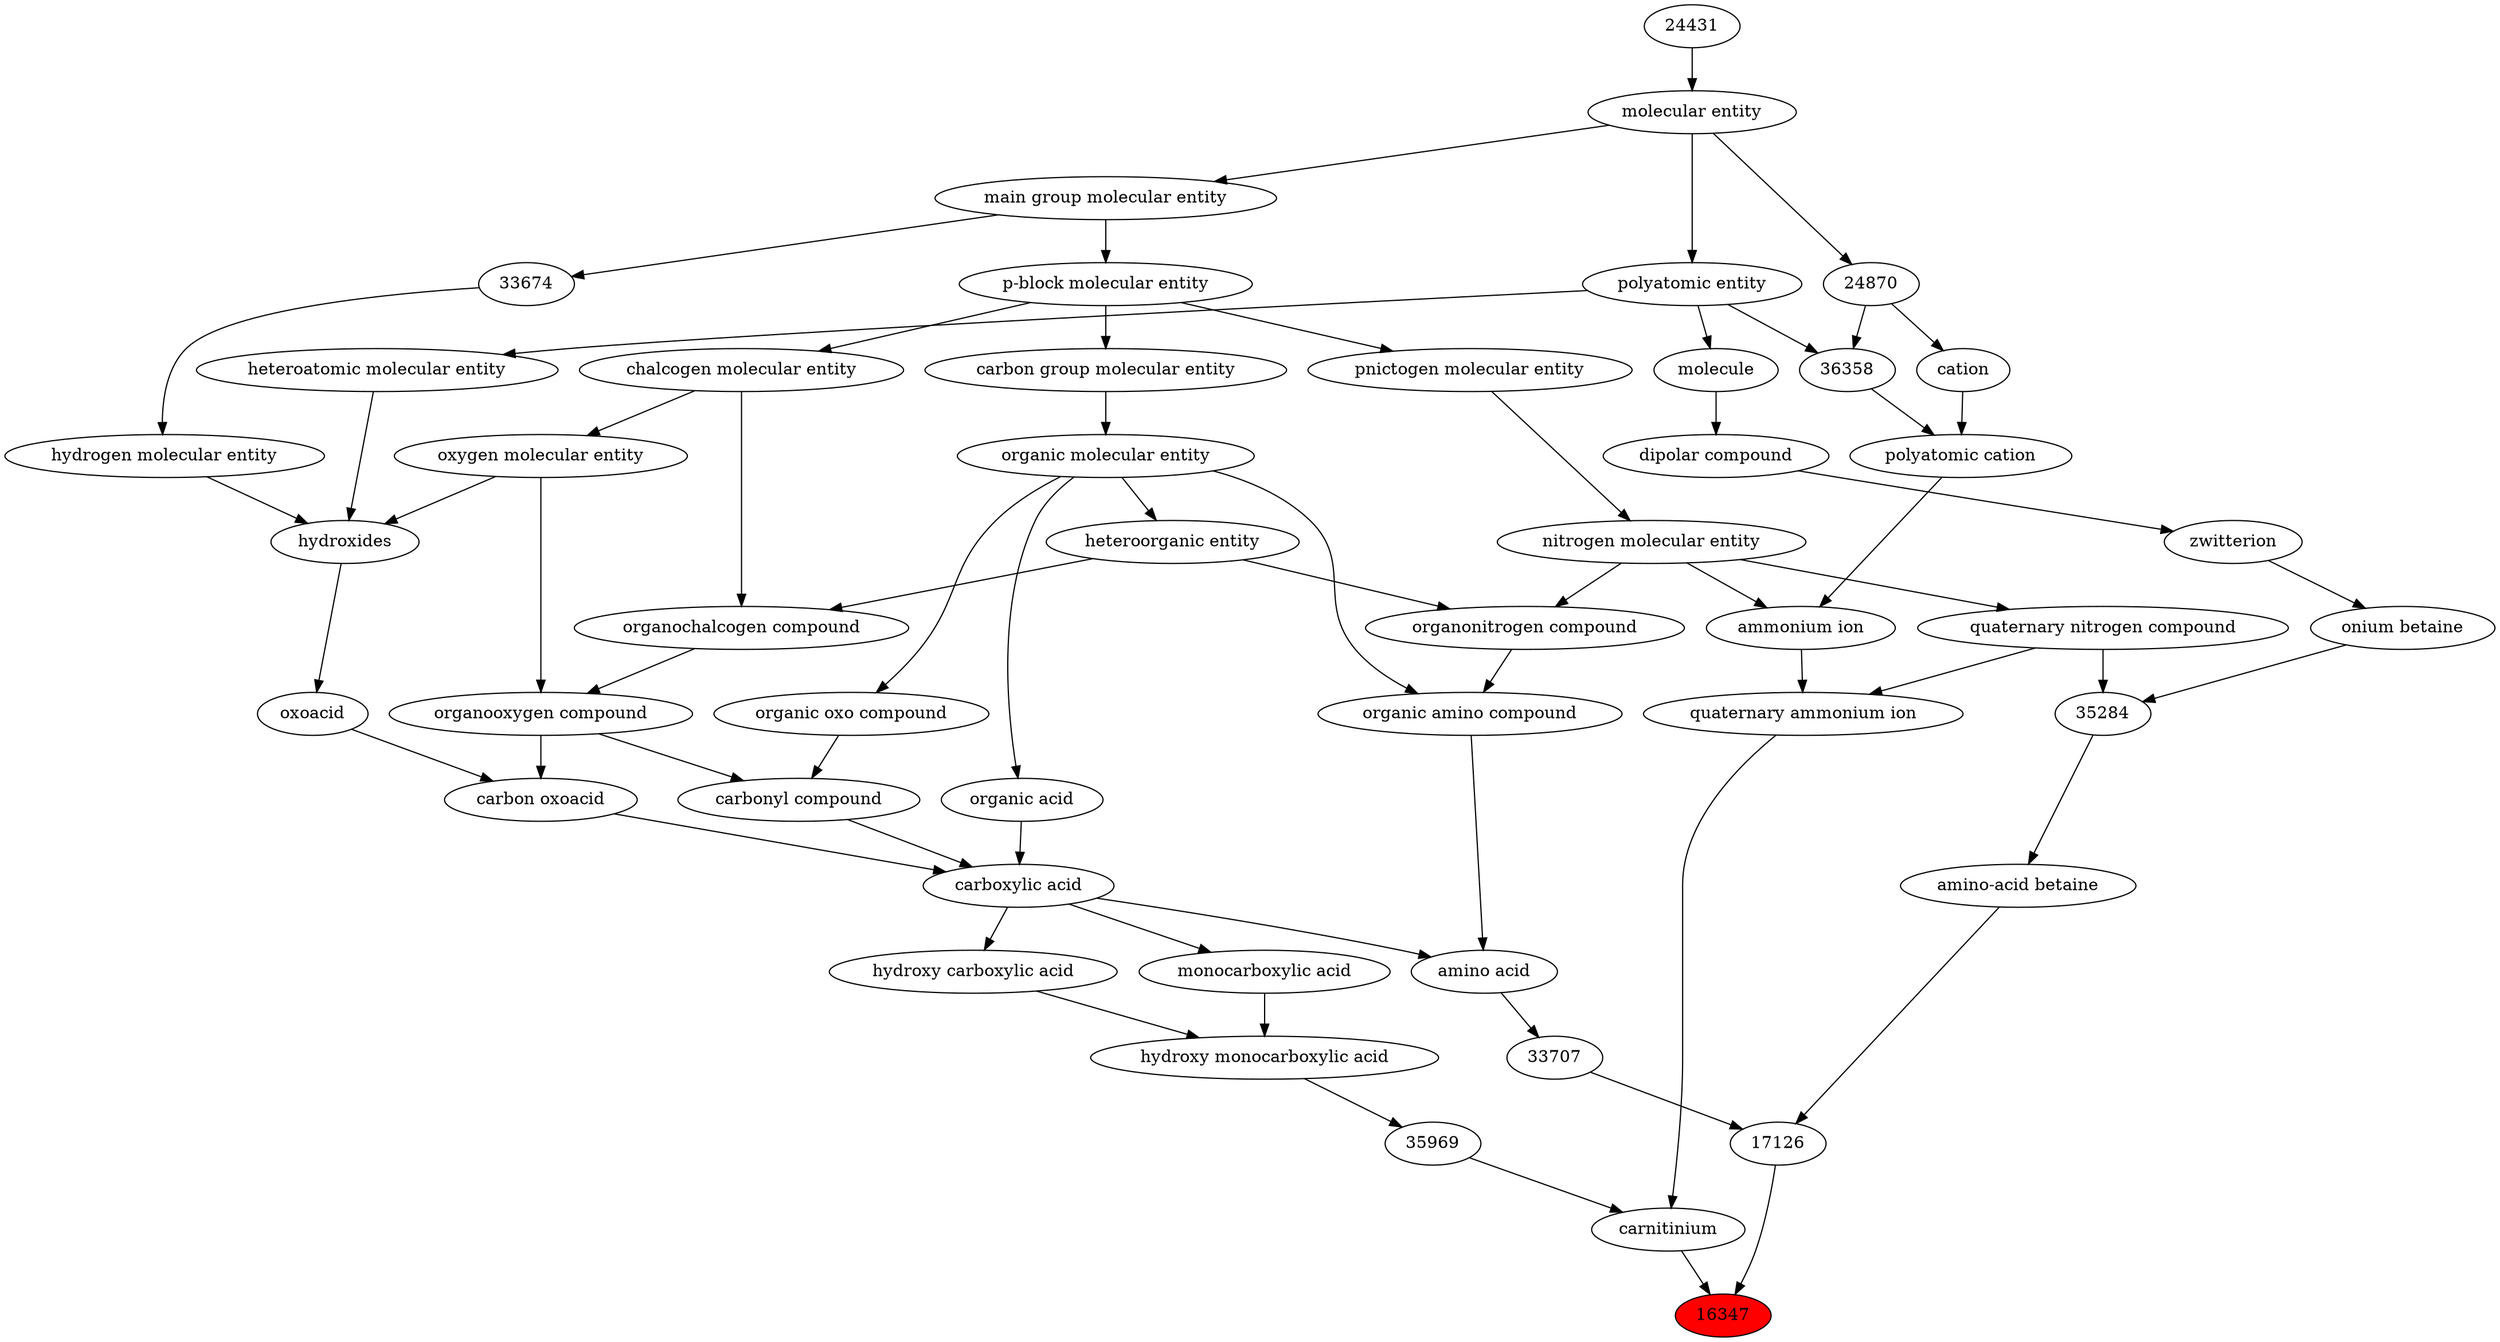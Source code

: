 digraph tree{ 
16347 [label="16347" fillcolor=red style=filled]
17126 -> 16347
3424 -> 16347
17126 [label="17126"]
33707 -> 17126
22860 -> 17126
3424 [label="carnitinium"]
35969 -> 3424
35267 -> 3424
33707 [label="33707"]
33709 -> 33707
22860 [label="amino-acid betaine"]
35284 -> 22860
35969 [label="35969"]
35868 -> 35969
35267 [label="quaternary ammonium ion"]
35274 -> 35267
26469 -> 35267
33709 [label="amino acid"]
50047 -> 33709
33575 -> 33709
35284 [label="35284"]
35281 -> 35284
26469 -> 35284
35868 [label="hydroxy monocarboxylic acid"]
25384 -> 35868
24669 -> 35868
35274 [label="ammonium ion"]
51143 -> 35274
33702 -> 35274
26469 [label="quaternary nitrogen compound"]
51143 -> 26469
50047 [label="organic amino compound"]
50860 -> 50047
35352 -> 50047
33575 [label="carboxylic acid"]
36586 -> 33575
35605 -> 33575
64709 -> 33575
35281 [label="onium betaine"]
27369 -> 35281
25384 [label="monocarboxylic acid"]
33575 -> 25384
24669 [label="hydroxy carboxylic acid"]
33575 -> 24669
51143 [label="nitrogen molecular entity"]
33302 -> 51143
33702 [label="polyatomic cation"]
36358 -> 33702
36916 -> 33702
50860 [label="organic molecular entity"]
33582 -> 50860
35352 [label="organonitrogen compound"]
51143 -> 35352
33285 -> 35352
36586 [label="carbonyl compound"]
36587 -> 36586
36963 -> 36586
35605 [label="carbon oxoacid"]
24833 -> 35605
36963 -> 35605
64709 [label="organic acid"]
50860 -> 64709
27369 [label="zwitterion"]
51151 -> 27369
33302 [label="pnictogen molecular entity"]
33675 -> 33302
36358 [label="36358"]
36357 -> 36358
24870 -> 36358
36916 [label="cation"]
24870 -> 36916
33582 [label="carbon group molecular entity"]
33675 -> 33582
33285 [label="heteroorganic entity"]
50860 -> 33285
36587 [label="organic oxo compound"]
50860 -> 36587
36963 [label="organooxygen compound"]
36962 -> 36963
25806 -> 36963
24833 [label="oxoacid"]
24651 -> 24833
51151 [label="dipolar compound"]
25367 -> 51151
33675 [label="p-block molecular entity"]
33579 -> 33675
36357 [label="polyatomic entity"]
23367 -> 36357
24870 [label="24870"]
23367 -> 24870
36962 [label="organochalcogen compound"]
33285 -> 36962
33304 -> 36962
25806 [label="oxygen molecular entity"]
33304 -> 25806
24651 [label="hydroxides"]
25806 -> 24651
33608 -> 24651
37577 -> 24651
25367 [label="molecule"]
36357 -> 25367
33579 [label="main group molecular entity"]
23367 -> 33579
23367 [label="molecular entity"]
24431 -> 23367
33304 [label="chalcogen molecular entity"]
33675 -> 33304
33608 [label="hydrogen molecular entity"]
33674 -> 33608
37577 [label="heteroatomic molecular entity"]
36357 -> 37577
24431 [label="24431"]
33674 [label="33674"]
33579 -> 33674
}